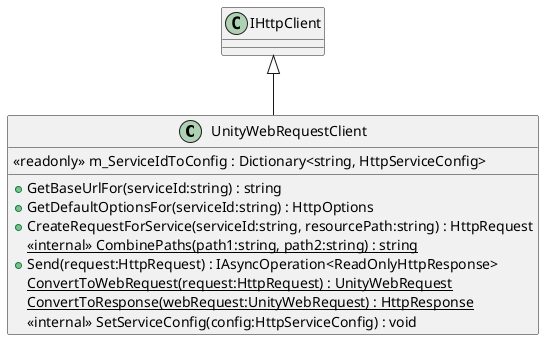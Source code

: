 @startuml
class UnityWebRequestClient {
    <<readonly>> m_ServiceIdToConfig : Dictionary<string, HttpServiceConfig>
    + GetBaseUrlFor(serviceId:string) : string
    + GetDefaultOptionsFor(serviceId:string) : HttpOptions
    + CreateRequestForService(serviceId:string, resourcePath:string) : HttpRequest
    <<internal>> {static} CombinePaths(path1:string, path2:string) : string
    + Send(request:HttpRequest) : IAsyncOperation<ReadOnlyHttpResponse>
    {static} ConvertToWebRequest(request:HttpRequest) : UnityWebRequest
    {static} ConvertToResponse(webRequest:UnityWebRequest) : HttpResponse
    <<internal>> SetServiceConfig(config:HttpServiceConfig) : void
}
IHttpClient <|-- UnityWebRequestClient
@enduml
